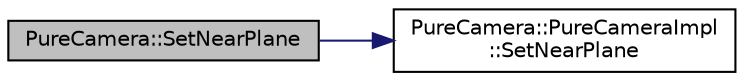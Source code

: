 digraph "PureCamera::SetNearPlane"
{
 // LATEX_PDF_SIZE
  edge [fontname="Helvetica",fontsize="10",labelfontname="Helvetica",labelfontsize="10"];
  node [fontname="Helvetica",fontsize="10",shape=record];
  rankdir="LR";
  Node1 [label="PureCamera::SetNearPlane",height=0.2,width=0.4,color="black", fillcolor="grey75", style="filled", fontcolor="black",tooltip="Sets camera near plane distance from eye position."];
  Node1 -> Node2 [color="midnightblue",fontsize="10",style="solid",fontname="Helvetica"];
  Node2 [label="PureCamera::PureCameraImpl\l::SetNearPlane",height=0.2,width=0.4,color="black", fillcolor="white", style="filled",URL="$class_pure_camera_1_1_pure_camera_impl.html#adcf941158d1447b201ffebcff12f0c94",tooltip=" "];
}
